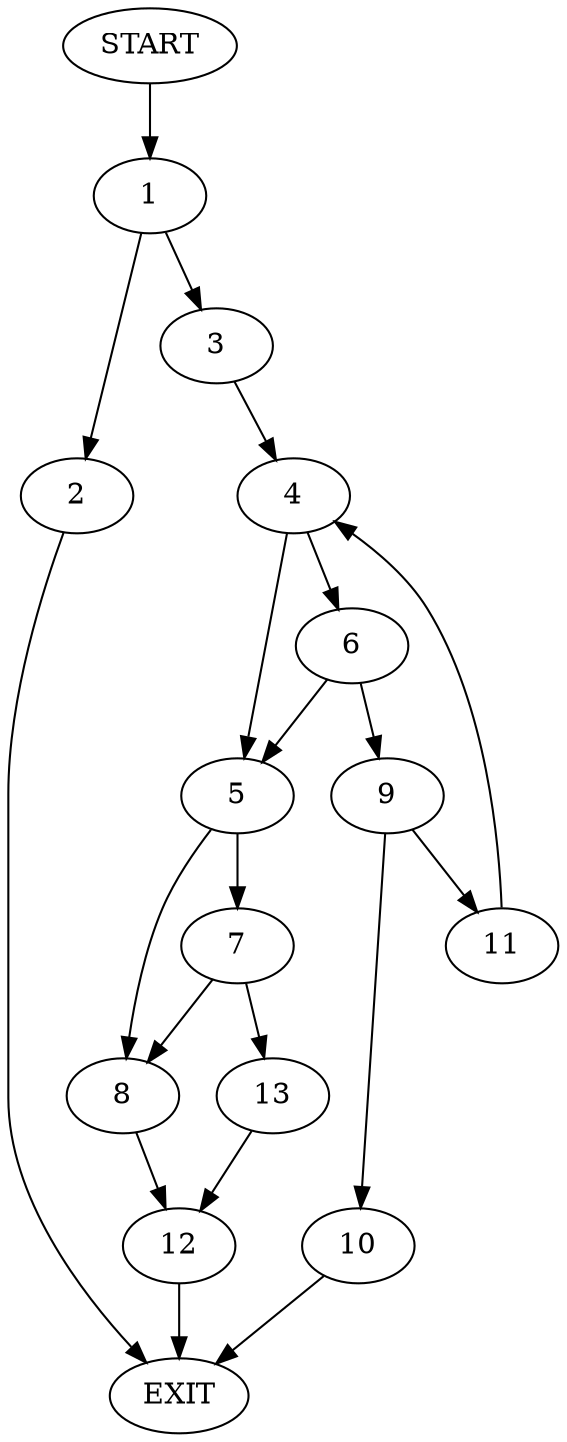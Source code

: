 digraph {
0 [label="START"]
14 [label="EXIT"]
0 -> 1
1 -> 2
1 -> 3
3 -> 4
2 -> 14
4 -> 5
4 -> 6
5 -> 7
5 -> 8
6 -> 9
6 -> 5
9 -> 10
9 -> 11
11 -> 4
10 -> 14
8 -> 12
7 -> 13
7 -> 8
13 -> 12
12 -> 14
}
